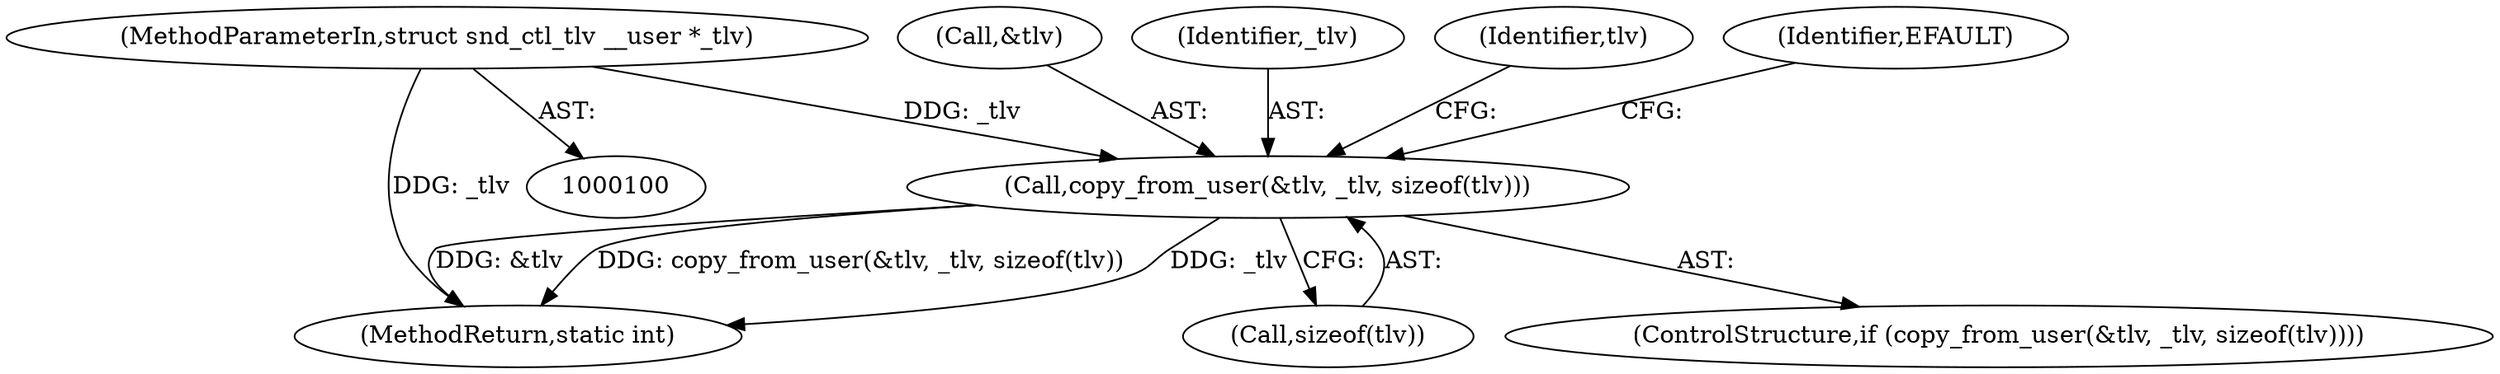 digraph "0_linux_fd9f26e4eca5d08a27d12c0933fceef76ed9663d_2@API" {
"1000120" [label="(Call,copy_from_user(&tlv, _tlv, sizeof(tlv)))"];
"1000102" [label="(MethodParameterIn,struct snd_ctl_tlv __user *_tlv)"];
"1000121" [label="(Call,&tlv)"];
"1000123" [label="(Identifier,_tlv)"];
"1000132" [label="(Identifier,tlv)"];
"1000102" [label="(MethodParameterIn,struct snd_ctl_tlv __user *_tlv)"];
"1000349" [label="(MethodReturn,static int)"];
"1000124" [label="(Call,sizeof(tlv))"];
"1000119" [label="(ControlStructure,if (copy_from_user(&tlv, _tlv, sizeof(tlv))))"];
"1000120" [label="(Call,copy_from_user(&tlv, _tlv, sizeof(tlv)))"];
"1000128" [label="(Identifier,EFAULT)"];
"1000120" -> "1000119"  [label="AST: "];
"1000120" -> "1000124"  [label="CFG: "];
"1000121" -> "1000120"  [label="AST: "];
"1000123" -> "1000120"  [label="AST: "];
"1000124" -> "1000120"  [label="AST: "];
"1000128" -> "1000120"  [label="CFG: "];
"1000132" -> "1000120"  [label="CFG: "];
"1000120" -> "1000349"  [label="DDG: _tlv"];
"1000120" -> "1000349"  [label="DDG: &tlv"];
"1000120" -> "1000349"  [label="DDG: copy_from_user(&tlv, _tlv, sizeof(tlv))"];
"1000102" -> "1000120"  [label="DDG: _tlv"];
"1000102" -> "1000100"  [label="AST: "];
"1000102" -> "1000349"  [label="DDG: _tlv"];
}
